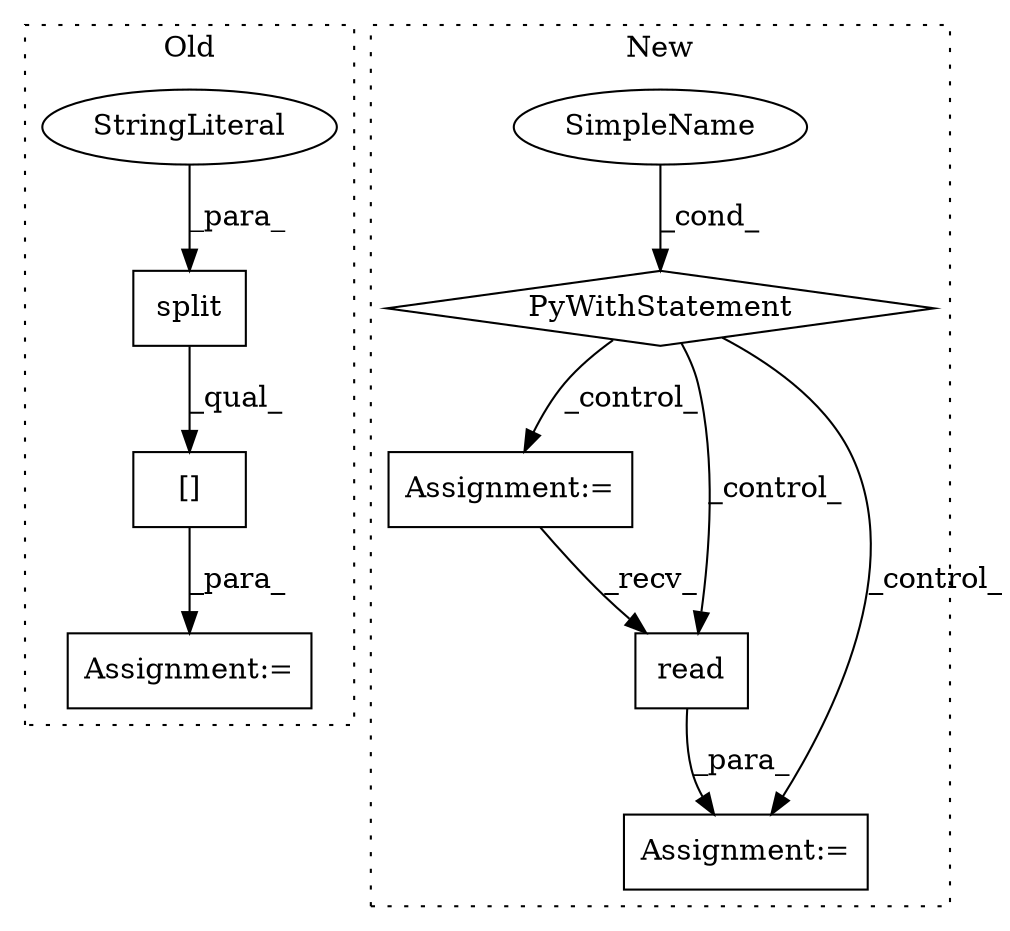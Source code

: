 digraph G {
subgraph cluster0 {
1 [label="split" a="32" s="26605,26614" l="6,1" shape="box"];
5 [label="StringLiteral" a="45" s="26611" l="3" shape="ellipse"];
7 [label="Assignment:=" a="7" s="26585" l="1" shape="box"];
9 [label="[]" a="2" s="26586,26637" l="33,1" shape="box"];
label = "Old";
style="dotted";
}
subgraph cluster1 {
2 [label="PyWithStatement" a="104" s="26507,26550" l="10,2" shape="diamond"];
3 [label="Assignment:=" a="7" s="26565" l="2" shape="box"];
4 [label="SimpleName" a="42" s="" l="" shape="ellipse"];
6 [label="Assignment:=" a="7" s="26579" l="1" shape="box"];
8 [label="read" a="32" s="26583" l="6" shape="box"];
label = "New";
style="dotted";
}
1 -> 9 [label="_qual_"];
2 -> 3 [label="_control_"];
2 -> 8 [label="_control_"];
2 -> 6 [label="_control_"];
3 -> 8 [label="_recv_"];
4 -> 2 [label="_cond_"];
5 -> 1 [label="_para_"];
8 -> 6 [label="_para_"];
9 -> 7 [label="_para_"];
}